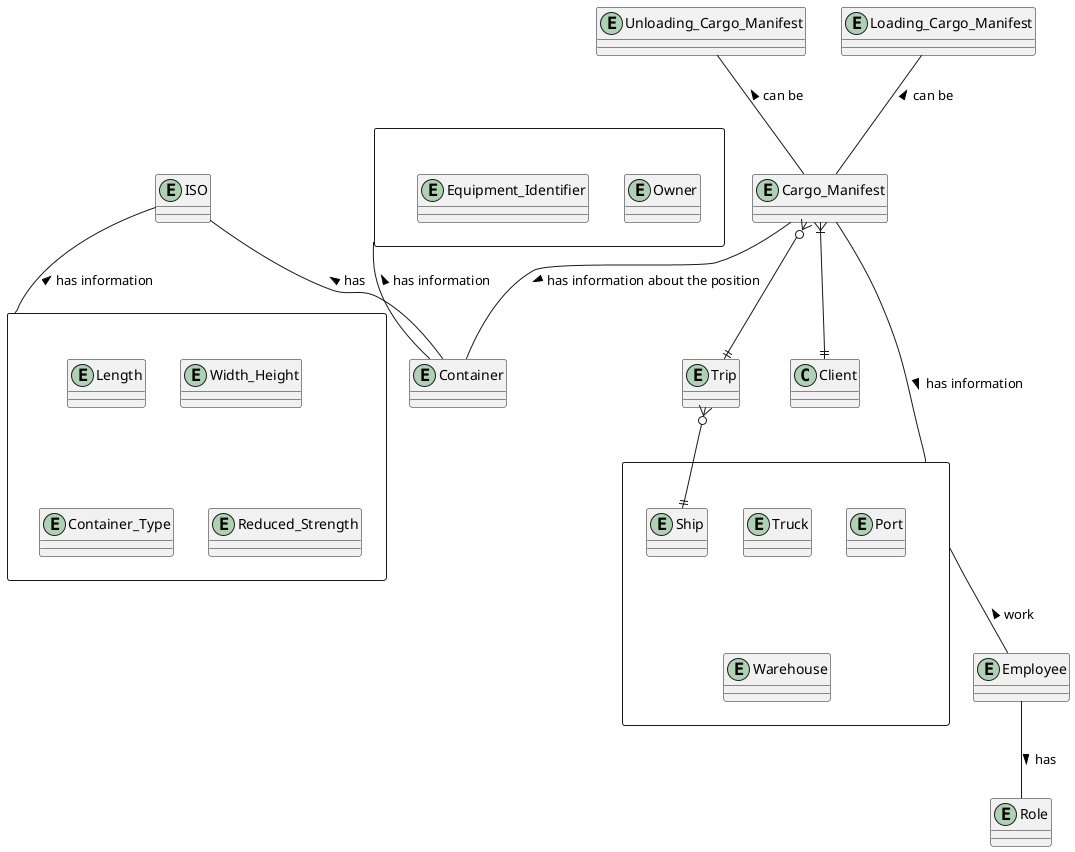@startuml

entity Container

entity Cargo_Manifest
entity Unloading_Cargo_Manifest
entity Loading_Cargo_Manifest

entity Trip

rectangle " " as "toEmployee"{

        entity Truck

        entity Ship
        entity Port
        entity Warehouse

}
entity Employee

entity Role
rectangle " " as "toISO" {
    entity Length
    entity Width_Height
    entity Container_Type
    entity Reduced_Strength
}
entity ISO

rectangle " " as "toIDContainer"{
    entity Owner
    entity Equipment_Identifier
}

Cargo_Manifest -- Container : has information about the position >

Cargo_Manifest -- "toEmployee" : has information >


"toIDContainer" -- Container : has information <
ISO -- Container : has <
ISO -- toISO : has information <

Cargo_Manifest }o--|| Trip
Trip }o--|| Ship
Cargo_Manifest }|--|| Client

"toEmployee" -- Employee : work <
Employee -- Role : has >

Unloading_Cargo_Manifest -- Cargo_Manifest : can be <
Loading_Cargo_Manifest -- Cargo_Manifest : can be <

@enduml